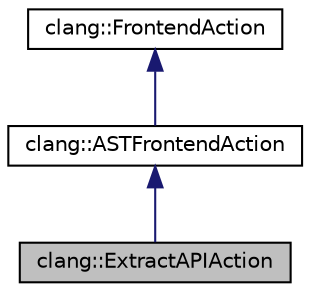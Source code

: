 digraph "clang::ExtractAPIAction"
{
 // LATEX_PDF_SIZE
  bgcolor="transparent";
  edge [fontname="Helvetica",fontsize="10",labelfontname="Helvetica",labelfontsize="10"];
  node [fontname="Helvetica",fontsize="10",shape=record];
  Node1 [label="clang::ExtractAPIAction",height=0.2,width=0.4,color="black", fillcolor="grey75", style="filled", fontcolor="black",tooltip="ExtractAPIAction sets up the output file and creates the ExtractAPIVisitor."];
  Node2 -> Node1 [dir="back",color="midnightblue",fontsize="10",style="solid",fontname="Helvetica"];
  Node2 [label="clang::ASTFrontendAction",height=0.2,width=0.4,color="black",URL="$classclang_1_1ASTFrontendAction.html",tooltip="Abstract base class to use for AST consumer-based frontend actions."];
  Node3 -> Node2 [dir="back",color="midnightblue",fontsize="10",style="solid",fontname="Helvetica"];
  Node3 [label="clang::FrontendAction",height=0.2,width=0.4,color="black",URL="$classclang_1_1FrontendAction.html",tooltip="Abstract base class for actions which can be performed by the frontend."];
}

